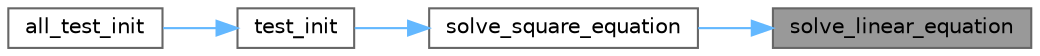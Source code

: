 digraph "solve_linear_equation"
{
 // LATEX_PDF_SIZE
  bgcolor="transparent";
  edge [fontname=Helvetica,fontsize=10,labelfontname=Helvetica,labelfontsize=10];
  node [fontname=Helvetica,fontsize=10,shape=box,height=0.2,width=0.4];
  rankdir="RL";
  Node1 [id="Node000001",label="solve_linear_equation",height=0.2,width=0.4,color="gray40", fillcolor="grey60", style="filled", fontcolor="black",tooltip="a function for solving a linear equation"];
  Node1 -> Node2 [id="edge1_Node000001_Node000002",dir="back",color="steelblue1",style="solid",tooltip=" "];
  Node2 [id="Node000002",label="solve_square_equation",height=0.2,width=0.4,color="grey40", fillcolor="white", style="filled",URL="$solve__equation_8cpp.html#adb544ab94d3a5fa092f9e9eab7480cb9",tooltip="a function for solving square equation"];
  Node2 -> Node3 [id="edge2_Node000002_Node000003",dir="back",color="steelblue1",style="solid",tooltip=" "];
  Node3 [id="Node000003",label="test_init",height=0.2,width=0.4,color="grey40", fillcolor="white", style="filled",URL="$testing_8cpp.html#a08b2026795d206b857c96e7453965963",tooltip="a function for running a single test"];
  Node3 -> Node4 [id="edge3_Node000003_Node000004",dir="back",color="steelblue1",style="solid",tooltip=" "];
  Node4 [id="Node000004",label="all_test_init",height=0.2,width=0.4,color="grey40", fillcolor="white", style="filled",URL="$testing_8cpp.html#a0f9f3a4240f0444b5a0dc1a157b85f4e",tooltip="a function for running all tests"];
}
